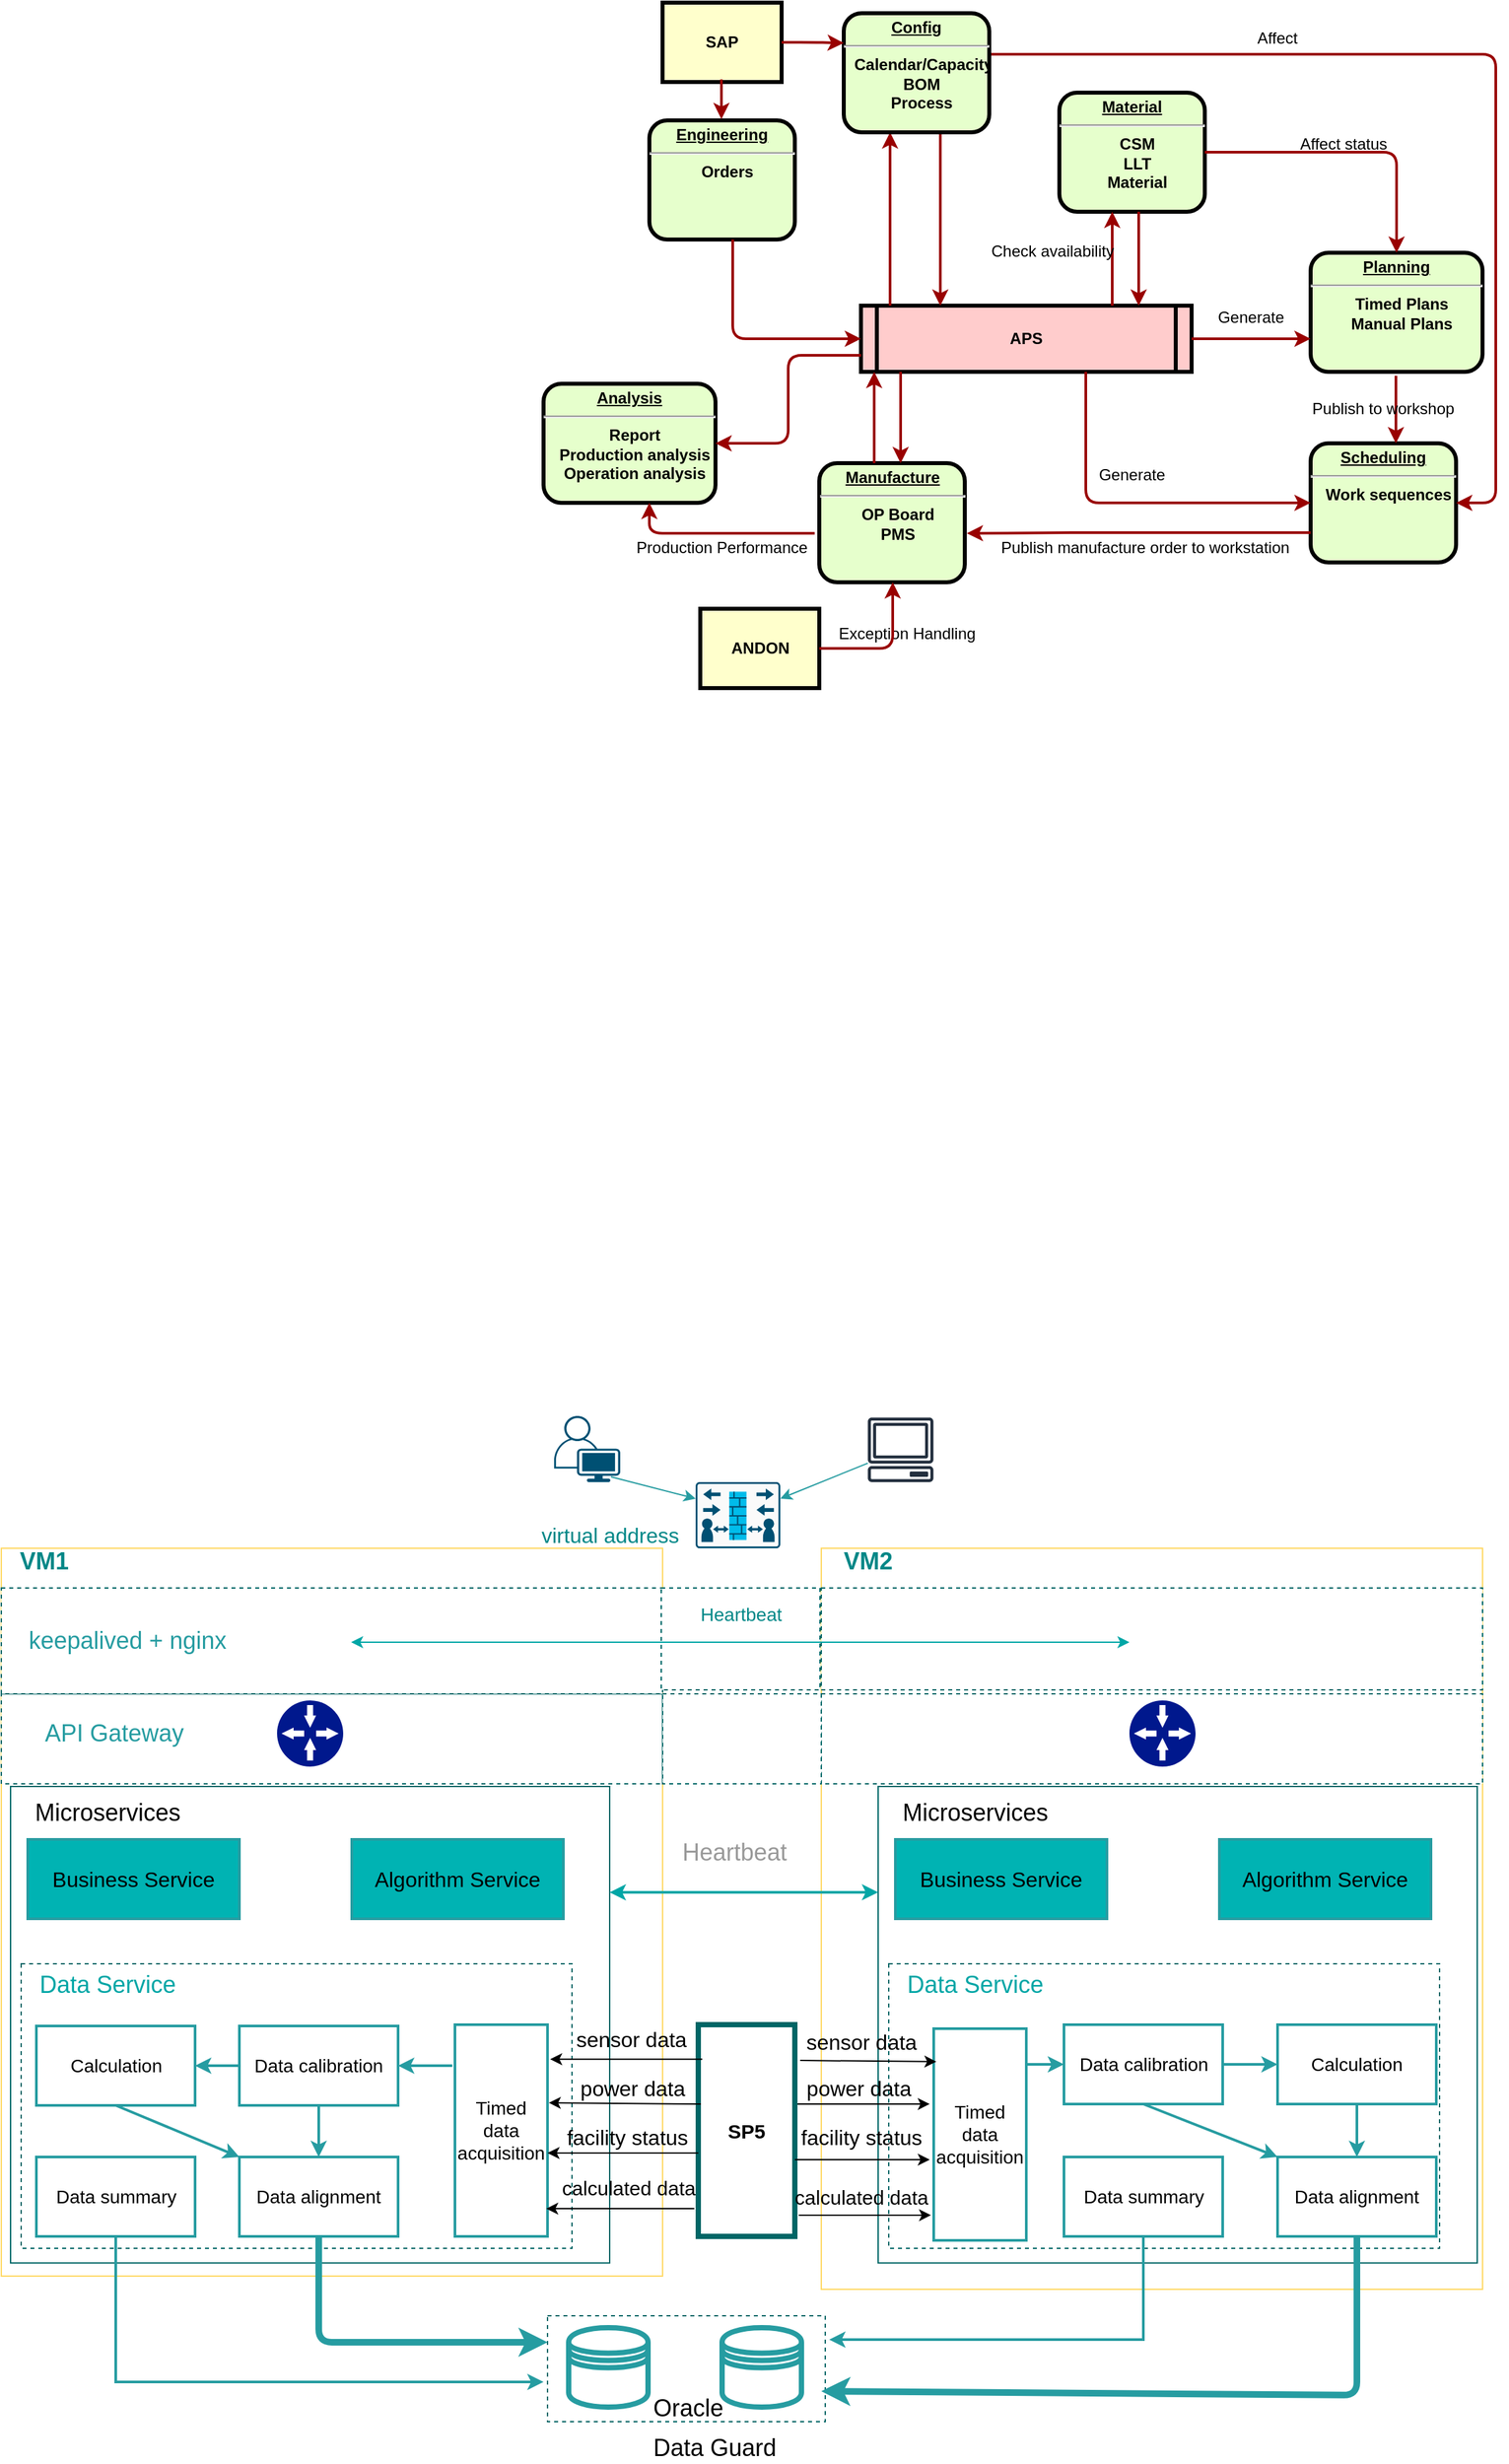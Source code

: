 <mxfile version="14.9.3" type="github">
  <diagram name="Page-1" id="c7558073-3199-34d8-9f00-42111426c3f3">
    <mxGraphModel dx="2248" dy="705" grid="1" gridSize="10" guides="1" tooltips="1" connect="1" arrows="1" fold="1" page="1" pageScale="1" pageWidth="826" pageHeight="1169" background="none" math="0" shadow="0">
      <root>
        <mxCell id="0" />
        <mxCell id="1" parent="0" />
        <mxCell id="5" value="APS" style="shape=process;whiteSpace=wrap;align=center;verticalAlign=middle;size=0.048;fontStyle=1;strokeWidth=3;fillColor=#FFCCCC" parent="1" vertex="1">
          <mxGeometry x="220" y="391" width="250" height="50" as="geometry" />
        </mxCell>
        <mxCell id="6" value="&lt;p style=&quot;margin: 0px ; margin-top: 4px ; text-align: center ; text-decoration: underline&quot;&gt;&lt;strong&gt;Engineering&lt;br&gt;&lt;/strong&gt;&lt;/p&gt;&lt;hr&gt;&lt;p style=&quot;margin: 0px ; margin-left: 8px&quot;&gt;Orders&lt;br&gt;&lt;/p&gt;" style="verticalAlign=middle;align=center;overflow=fill;fontSize=12;fontFamily=Helvetica;html=1;rounded=1;fontStyle=1;strokeWidth=3;fillColor=#E6FFCC" parent="1" vertex="1">
          <mxGeometry x="60" y="251" width="110" height="90" as="geometry" />
        </mxCell>
        <mxCell id="7" value="&lt;p style=&quot;margin: 0px ; margin-top: 4px ; text-align: center ; text-decoration: underline&quot;&gt;&lt;strong&gt;&lt;strong&gt;Planning&lt;/strong&gt;&lt;br&gt;&lt;/strong&gt;&lt;/p&gt;&lt;hr&gt;&lt;p style=&quot;margin: 0px ; margin-left: 8px&quot;&gt;Timed Plans&lt;br&gt;&lt;/p&gt;&lt;p style=&quot;margin: 0px ; margin-left: 8px&quot;&gt;Manual Plans&lt;br&gt;&lt;/p&gt;" style="verticalAlign=middle;align=center;overflow=fill;fontSize=12;fontFamily=Helvetica;html=1;rounded=1;fontStyle=1;strokeWidth=3;fillColor=#E6FFCC" parent="1" vertex="1">
          <mxGeometry x="560" y="351" width="130" height="90" as="geometry" />
        </mxCell>
        <mxCell id="8" value="&lt;p style=&quot;margin: 0px ; margin-top: 4px ; text-align: center ; text-decoration: underline&quot;&gt;&lt;strong&gt;Material&lt;br&gt;&lt;/strong&gt;&lt;/p&gt;&lt;hr&gt;&lt;p style=&quot;margin: 0px ; margin-left: 8px&quot;&gt;CSM&lt;/p&gt;&lt;p style=&quot;margin: 0px ; margin-left: 8px&quot;&gt;LLT&lt;/p&gt;&lt;p style=&quot;margin: 0px ; margin-left: 8px&quot;&gt;Material&lt;br&gt;&lt;/p&gt;" style="verticalAlign=middle;align=center;overflow=fill;fontSize=12;fontFamily=Helvetica;html=1;rounded=1;fontStyle=1;strokeWidth=3;fillColor=#E6FFCC" parent="1" vertex="1">
          <mxGeometry x="370" y="230" width="110" height="90" as="geometry" />
        </mxCell>
        <mxCell id="10" value="&lt;p style=&quot;margin: 0px ; margin-top: 4px ; text-align: center ; text-decoration: underline&quot;&gt;&lt;strong&gt;&lt;strong&gt;&lt;strong&gt;&lt;strong&gt;Manufacture&lt;/strong&gt;&lt;/strong&gt;&lt;/strong&gt;&lt;br&gt;&lt;/strong&gt;&lt;/p&gt;&lt;hr&gt;&lt;p style=&quot;margin: 0px ; margin-left: 8px&quot;&gt;OP Board&lt;br&gt;&lt;/p&gt;&lt;p style=&quot;margin: 0px ; margin-left: 8px&quot;&gt;PMS&lt;/p&gt;" style="verticalAlign=middle;align=center;overflow=fill;fontSize=12;fontFamily=Helvetica;html=1;rounded=1;fontStyle=1;strokeWidth=3;fillColor=#E6FFCC" parent="1" vertex="1">
          <mxGeometry x="188.5" y="510" width="110" height="90" as="geometry" />
        </mxCell>
        <mxCell id="13" value="ANDON" style="whiteSpace=wrap;align=center;verticalAlign=middle;fontStyle=1;strokeWidth=3;fillColor=#FFFFCC" parent="1" vertex="1">
          <mxGeometry x="98.5" y="620" width="90" height="60" as="geometry" />
        </mxCell>
        <mxCell id="11" value="&lt;p style=&quot;margin: 0px ; margin-top: 4px ; text-align: center ; text-decoration: underline&quot;&gt;&lt;strong&gt;Scheduling&lt;br&gt;&lt;/strong&gt;&lt;/p&gt;&lt;hr&gt;&lt;p style=&quot;margin: 0px ; margin-left: 8px&quot;&gt;Work sequences&lt;br&gt;&lt;/p&gt;&lt;p style=&quot;margin: 0px ; margin-left: 8px&quot;&gt;&lt;br&gt;&lt;/p&gt;" style="verticalAlign=middle;align=center;overflow=fill;fontSize=12;fontFamily=Helvetica;html=1;rounded=1;fontStyle=1;strokeWidth=3;fillColor=#E6FFCC" parent="1" vertex="1">
          <mxGeometry x="560" y="495" width="110" height="90" as="geometry" />
        </mxCell>
        <mxCell id="55" value="" style="edgeStyle=elbowEdgeStyle;elbow=horizontal;strokeColor=#990000;strokeWidth=2" parent="1" edge="1">
          <mxGeometry width="100" height="100" relative="1" as="geometry">
            <mxPoint x="242" y="391" as="sourcePoint" />
            <mxPoint x="242" y="260" as="targetPoint" />
            <Array as="points">
              <mxPoint x="242" y="370" />
            </Array>
          </mxGeometry>
        </mxCell>
        <mxCell id="56" value="" style="edgeStyle=elbowEdgeStyle;elbow=horizontal;strokeColor=#990000;strokeWidth=2" parent="1" source="2" target="5" edge="1">
          <mxGeometry width="100" height="100" relative="1" as="geometry">
            <mxPoint x="50" y="500" as="sourcePoint" />
            <mxPoint x="150" y="400" as="targetPoint" />
            <Array as="points">
              <mxPoint x="280" y="360" />
            </Array>
          </mxGeometry>
        </mxCell>
        <mxCell id="58" value="" style="edgeStyle=elbowEdgeStyle;elbow=horizontal;strokeColor=#990000;strokeWidth=2;entryX=0;entryY=0.5;entryDx=0;entryDy=0;exitX=0.573;exitY=1;exitDx=0;exitDy=0;exitPerimeter=0;" parent="1" source="6" target="5" edge="1">
          <mxGeometry width="100" height="100" relative="1" as="geometry">
            <mxPoint x="90" y="390" as="sourcePoint" />
            <mxPoint x="115" y="340" as="targetPoint" />
            <Array as="points">
              <mxPoint x="123" y="400" />
              <mxPoint x="115" y="390" />
            </Array>
          </mxGeometry>
        </mxCell>
        <mxCell id="72" value="" style="edgeStyle=elbowEdgeStyle;elbow=vertical;strokeColor=#990000;strokeWidth=2" parent="1" source="5" target="7" edge="1">
          <mxGeometry width="100" height="100" relative="1" as="geometry">
            <mxPoint x="500" y="500" as="sourcePoint" />
            <mxPoint x="600" y="400" as="targetPoint" />
            <Array as="points">
              <mxPoint x="650" y="410" />
            </Array>
          </mxGeometry>
        </mxCell>
        <mxCell id="74" value="Affect" style="text;spacingTop=-5;align=center" parent="1" vertex="1">
          <mxGeometry x="520" y="180.0" width="30" height="20" as="geometry" />
        </mxCell>
        <mxCell id="84" value="Exception Handling" style="text;spacingTop=-5;align=center" parent="1" vertex="1">
          <mxGeometry x="240.0" y="630.0" width="30" height="20" as="geometry" />
        </mxCell>
        <mxCell id="85" value="" style="edgeStyle=elbowEdgeStyle;elbow=horizontal;strokeColor=#990000;strokeWidth=2;entryX=0.5;entryY=1;entryDx=0;entryDy=0;exitX=1;exitY=0.5;exitDx=0;exitDy=0;" parent="1" source="13" target="10" edge="1">
          <mxGeometry width="100" height="100" relative="1" as="geometry">
            <mxPoint x="380" y="670" as="sourcePoint" />
            <mxPoint x="244" y="610" as="targetPoint" />
            <Array as="points">
              <mxPoint x="244" y="630" />
            </Array>
          </mxGeometry>
        </mxCell>
        <mxCell id="88" value="" style="edgeStyle=elbowEdgeStyle;elbow=horizontal;strokeColor=#990000;strokeWidth=2" parent="1" source="5" target="11" edge="1">
          <mxGeometry width="100" height="100" relative="1" as="geometry">
            <mxPoint x="50" y="500" as="sourcePoint" />
            <mxPoint x="380" y="570" as="targetPoint" />
            <Array as="points">
              <mxPoint x="390" y="470" />
            </Array>
          </mxGeometry>
        </mxCell>
        <mxCell id="89" value="" style="edgeStyle=elbowEdgeStyle;elbow=horizontal;strokeColor=#990000;strokeWidth=2;entryX=1;entryY=0.5;entryDx=0;entryDy=0;startArrow=none;exitX=0.991;exitY=0.344;exitDx=0;exitDy=0;exitPerimeter=0;" parent="1" source="2" target="11" edge="1">
          <mxGeometry width="100" height="100" relative="1" as="geometry">
            <mxPoint x="430" y="200" as="sourcePoint" />
            <mxPoint x="280" y="190" as="targetPoint" />
            <Array as="points">
              <mxPoint x="700" y="380" />
              <mxPoint x="410" y="200" />
              <mxPoint x="720" y="520" />
              <mxPoint x="590" y="220" />
              <mxPoint x="740" y="360" />
              <mxPoint x="450" y="210" />
              <mxPoint x="410" y="470" />
            </Array>
          </mxGeometry>
        </mxCell>
        <mxCell id="92" value="" style="edgeStyle=elbowEdgeStyle;elbow=horizontal;strokeColor=#990000;strokeWidth=2" parent="1" source="5" target="10" edge="1">
          <mxGeometry width="100" height="100" relative="1" as="geometry">
            <mxPoint x="30.0" y="500" as="sourcePoint" />
            <mxPoint x="130.0" y="400" as="targetPoint" />
            <Array as="points">
              <mxPoint x="250" y="470" />
            </Array>
          </mxGeometry>
        </mxCell>
        <mxCell id="93" value="" style="edgeStyle=elbowEdgeStyle;elbow=horizontal;strokeColor=#990000;strokeWidth=2" parent="1" source="10" target="5" edge="1">
          <mxGeometry width="100" height="100" relative="1" as="geometry">
            <mxPoint x="40" y="510" as="sourcePoint" />
            <mxPoint x="140" y="410" as="targetPoint" />
            <Array as="points">
              <mxPoint x="230" y="470" />
            </Array>
          </mxGeometry>
        </mxCell>
        <mxCell id="UGUOo5JPgVysu9CYfJco-96" value="" style="edgeStyle=elbowEdgeStyle;elbow=horizontal;strokeColor=#990000;strokeWidth=2" parent="1" edge="1">
          <mxGeometry width="100" height="100" relative="1" as="geometry">
            <mxPoint x="410" y="391" as="sourcePoint" />
            <mxPoint x="410" y="320" as="targetPoint" />
            <Array as="points">
              <mxPoint x="410" y="370" />
            </Array>
          </mxGeometry>
        </mxCell>
        <mxCell id="UGUOo5JPgVysu9CYfJco-97" value="" style="edgeStyle=elbowEdgeStyle;elbow=horizontal;strokeColor=#990000;strokeWidth=2" parent="1" edge="1">
          <mxGeometry width="100" height="100" relative="1" as="geometry">
            <mxPoint x="430" y="320" as="sourcePoint" />
            <mxPoint x="430" y="391" as="targetPoint" />
            <Array as="points">
              <mxPoint x="430" y="360" />
            </Array>
          </mxGeometry>
        </mxCell>
        <mxCell id="2" value="&lt;p style=&quot;margin: 0px ; margin-top: 4px ; text-align: center ; text-decoration: underline&quot;&gt;&lt;strong&gt;Config&lt;br&gt;&lt;/strong&gt;&lt;/p&gt;&lt;hr&gt;&lt;p style=&quot;margin: 0px ; margin-left: 8px&quot;&gt;Calendar/Capacity&lt;/p&gt;&lt;p style=&quot;margin: 0px ; margin-left: 8px&quot;&gt;BOM&lt;/p&gt;&lt;p style=&quot;margin: 0px ; margin-left: 8px&quot;&gt;Process&lt;br&gt;&lt;/p&gt;" style="verticalAlign=middle;align=center;overflow=fill;fontSize=12;fontFamily=Helvetica;html=1;rounded=1;fontStyle=1;strokeWidth=3;fillColor=#E6FFCC" parent="1" vertex="1">
          <mxGeometry x="207" y="170" width="110" height="90" as="geometry" />
        </mxCell>
        <mxCell id="UGUOo5JPgVysu9CYfJco-103" value="" style="edgeStyle=elbowEdgeStyle;elbow=horizontal;strokeColor=#990000;strokeWidth=2;exitX=0;exitY=0.75;exitDx=0;exitDy=0;" parent="1" source="11" edge="1">
          <mxGeometry width="100" height="100" relative="1" as="geometry">
            <mxPoint x="290" y="270" as="sourcePoint" />
            <mxPoint x="300" y="563" as="targetPoint" />
            <Array as="points">
              <mxPoint x="390" y="580" />
            </Array>
          </mxGeometry>
        </mxCell>
        <mxCell id="UGUOo5JPgVysu9CYfJco-104" value="&lt;p style=&quot;margin: 0px ; margin-top: 4px ; text-align: center ; text-decoration: underline&quot;&gt;&lt;strong&gt;&lt;strong&gt;&lt;strong&gt;&lt;strong&gt;Analysis&lt;/strong&gt;&lt;/strong&gt;&lt;/strong&gt;&lt;br&gt;&lt;/strong&gt;&lt;/p&gt;&lt;hr&gt;&lt;p style=&quot;margin: 0px ; margin-left: 8px&quot;&gt;Report&lt;br&gt;&lt;/p&gt;&lt;p style=&quot;margin: 0px ; margin-left: 8px&quot;&gt;Production analysis&lt;br&gt;&lt;/p&gt;&lt;p style=&quot;margin: 0px ; margin-left: 8px&quot;&gt;Operation analysis&lt;br&gt;&lt;/p&gt;" style="verticalAlign=middle;align=center;overflow=fill;fontSize=12;fontFamily=Helvetica;html=1;rounded=1;fontStyle=1;strokeWidth=3;fillColor=#E6FFCC" parent="1" vertex="1">
          <mxGeometry x="-20" y="450" width="130" height="90" as="geometry" />
        </mxCell>
        <mxCell id="UGUOo5JPgVysu9CYfJco-105" value="" style="edgeStyle=elbowEdgeStyle;elbow=horizontal;strokeColor=#990000;strokeWidth=2;exitX=0;exitY=0.75;exitDx=0;exitDy=0;entryX=1;entryY=0.5;entryDx=0;entryDy=0;" parent="1" source="5" target="UGUOo5JPgVysu9CYfJco-104" edge="1">
          <mxGeometry width="100" height="100" relative="1" as="geometry">
            <mxPoint x="230" y="430" as="sourcePoint" />
            <mxPoint x="125" y="350" as="targetPoint" />
            <Array as="points" />
          </mxGeometry>
        </mxCell>
        <mxCell id="UGUOo5JPgVysu9CYfJco-106" value="" style="edgeStyle=elbowEdgeStyle;elbow=horizontal;strokeColor=#990000;strokeWidth=2;exitX=-0.032;exitY=0.589;exitDx=0;exitDy=0;exitPerimeter=0;" parent="1" source="10" edge="1">
          <mxGeometry width="100" height="100" relative="1" as="geometry">
            <mxPoint x="230" y="438.5" as="sourcePoint" />
            <mxPoint x="60" y="540" as="targetPoint" />
            <Array as="points">
              <mxPoint x="60" y="580" />
            </Array>
          </mxGeometry>
        </mxCell>
        <mxCell id="UGUOo5JPgVysu9CYfJco-107" value="Production Performance" style="text;spacingTop=-5;align=center" parent="1" vertex="1">
          <mxGeometry x="100.0" y="565.0" width="30" height="20" as="geometry" />
        </mxCell>
        <mxCell id="UGUOo5JPgVysu9CYfJco-108" value="SAP" style="whiteSpace=wrap;align=center;verticalAlign=middle;fontStyle=1;strokeWidth=3;fillColor=#FFFFCC" parent="1" vertex="1">
          <mxGeometry x="70.0" y="162" width="90" height="60" as="geometry" />
        </mxCell>
        <mxCell id="UGUOo5JPgVysu9CYfJco-109" value="" style="edgeStyle=elbowEdgeStyle;elbow=horizontal;strokeColor=#990000;strokeWidth=2" parent="1" edge="1">
          <mxGeometry width="100" height="100" relative="1" as="geometry">
            <mxPoint x="114.5" y="220" as="sourcePoint" />
            <mxPoint x="115" y="250" as="targetPoint" />
            <Array as="points">
              <mxPoint x="114.5" y="320" />
            </Array>
          </mxGeometry>
        </mxCell>
        <mxCell id="UGUOo5JPgVysu9CYfJco-110" value="" style="edgeStyle=elbowEdgeStyle;elbow=horizontal;strokeColor=#990000;strokeWidth=2;exitX=1;exitY=0.5;exitDx=0;exitDy=0;entryX=0;entryY=0.25;entryDx=0;entryDy=0;" parent="1" source="UGUOo5JPgVysu9CYfJco-108" target="2" edge="1">
          <mxGeometry width="100" height="100" relative="1" as="geometry">
            <mxPoint x="420" y="401" as="sourcePoint" />
            <mxPoint x="420" y="330" as="targetPoint" />
            <Array as="points" />
          </mxGeometry>
        </mxCell>
        <mxCell id="UGUOo5JPgVysu9CYfJco-112" value="" style="edgeStyle=elbowEdgeStyle;elbow=horizontal;strokeColor=#990000;strokeWidth=2;" parent="1" edge="1">
          <mxGeometry width="100" height="100" relative="1" as="geometry">
            <mxPoint x="624.5" y="444" as="sourcePoint" />
            <mxPoint x="624.5" y="495" as="targetPoint" />
            <Array as="points">
              <mxPoint x="624.5" y="485" />
            </Array>
          </mxGeometry>
        </mxCell>
        <mxCell id="UGUOo5JPgVysu9CYfJco-114" value="" style="edgeStyle=elbowEdgeStyle;elbow=horizontal;strokeColor=#990000;strokeWidth=2;exitX=1;exitY=0.5;exitDx=0;exitDy=0;entryX=0.5;entryY=0;entryDx=0;entryDy=0;" parent="1" source="8" target="7" edge="1">
          <mxGeometry width="100" height="100" relative="1" as="geometry">
            <mxPoint x="570" y="270" as="sourcePoint" />
            <mxPoint x="570" y="341" as="targetPoint" />
            <Array as="points">
              <mxPoint x="625" y="310" />
            </Array>
          </mxGeometry>
        </mxCell>
        <mxCell id="UGUOo5JPgVysu9CYfJco-115" value="Affect status" style="text;spacingTop=-5;align=center" parent="1" vertex="1">
          <mxGeometry x="550" y="260" width="70" height="20" as="geometry" />
        </mxCell>
        <mxCell id="UGUOo5JPgVysu9CYfJco-117" value="Publish manufacture order to workstation" style="text;spacingTop=-5;align=center" parent="1" vertex="1">
          <mxGeometry x="400" y="565" width="70" height="20" as="geometry" />
        </mxCell>
        <mxCell id="UGUOo5JPgVysu9CYfJco-118" value="Generate" style="text;spacingTop=-5;align=center" parent="1" vertex="1">
          <mxGeometry x="480" y="391" width="70" height="20" as="geometry" />
        </mxCell>
        <mxCell id="UGUOo5JPgVysu9CYfJco-119" value="Generate" style="text;spacingTop=-5;align=center" parent="1" vertex="1">
          <mxGeometry x="390" y="510" width="70" height="20" as="geometry" />
        </mxCell>
        <mxCell id="UGUOo5JPgVysu9CYfJco-120" value="Publish to workshop" style="text;spacingTop=-5;align=center" parent="1" vertex="1">
          <mxGeometry x="580" y="460" width="70" height="20" as="geometry" />
        </mxCell>
        <mxCell id="UGUOo5JPgVysu9CYfJco-121" value="Check availability" style="text;spacingTop=-5;align=center" parent="1" vertex="1">
          <mxGeometry x="330" y="341" width="70" height="20" as="geometry" />
        </mxCell>
        <mxCell id="vb8WMJxoZB8xm9Eq9Js3-287" value="" style="rounded=0;whiteSpace=wrap;html=1;strokeWidth=1;strokeColor=#FFD966;" vertex="1" parent="1">
          <mxGeometry x="190" y="1330" width="500" height="560" as="geometry" />
        </mxCell>
        <mxCell id="vb8WMJxoZB8xm9Eq9Js3-288" value="" style="rounded=0;whiteSpace=wrap;html=1;strokeWidth=1;strokeColor=#FFD966;" vertex="1" parent="1">
          <mxGeometry x="-430" y="1330" width="500" height="550" as="geometry" />
        </mxCell>
        <mxCell id="vb8WMJxoZB8xm9Eq9Js3-289" value="" style="rounded=0;whiteSpace=wrap;html=1;strokeWidth=1;strokeColor=#006666;" vertex="1" parent="1">
          <mxGeometry x="-423" y="1510" width="453" height="360.1" as="geometry" />
        </mxCell>
        <mxCell id="vb8WMJxoZB8xm9Eq9Js3-290" value="" style="rounded=0;whiteSpace=wrap;html=1;strokeWidth=1;strokeColor=#006666;dashed=1;" vertex="1" parent="1">
          <mxGeometry x="-415" y="1644" width="416.5" height="215" as="geometry" />
        </mxCell>
        <mxCell id="vb8WMJxoZB8xm9Eq9Js3-291" value="" style="rounded=0;whiteSpace=wrap;html=1;strokeWidth=1;strokeColor=#006666;dashed=1;" vertex="1" parent="1">
          <mxGeometry x="-17" y="1910" width="210" height="80" as="geometry" />
        </mxCell>
        <mxCell id="vb8WMJxoZB8xm9Eq9Js3-292" value="" style="outlineConnect=0;fontColor=#232F3E;gradientColor=none;fillColor=#232F3E;strokeColor=none;dashed=0;verticalLabelPosition=bottom;verticalAlign=top;align=center;html=1;fontSize=12;fontStyle=0;aspect=fixed;pointerEvents=1;shape=mxgraph.aws4.client;" vertex="1" parent="1">
          <mxGeometry x="225" y="1231.28" width="50" height="48.72" as="geometry" />
        </mxCell>
        <mxCell id="vb8WMJxoZB8xm9Eq9Js3-293" value="" style="points=[[0.35,0,0],[0.98,0.51,0],[1,0.71,0],[0.67,1,0],[0,0.795,0],[0,0.65,0]];verticalLabelPosition=bottom;html=1;verticalAlign=top;aspect=fixed;align=center;pointerEvents=1;shape=mxgraph.cisco19.user;fillColor=#005073;strokeColor=none;" vertex="1" parent="1">
          <mxGeometry x="-12" y="1230" width="50" height="50" as="geometry" />
        </mxCell>
        <mxCell id="vb8WMJxoZB8xm9Eq9Js3-294" value="" style="endArrow=classic;html=1;strokeColor=#269CA1;exitX=0.86;exitY=0.92;exitDx=0;exitDy=0;exitPerimeter=0;entryX=0;entryY=0.25;entryDx=0;entryDy=0;entryPerimeter=0;" edge="1" parent="1" source="vb8WMJxoZB8xm9Eq9Js3-293" target="vb8WMJxoZB8xm9Eq9Js3-366">
          <mxGeometry width="50" height="50" relative="1" as="geometry">
            <mxPoint x="93" y="1031.28" as="sourcePoint" />
            <mxPoint x="100" y="1301.28" as="targetPoint" />
          </mxGeometry>
        </mxCell>
        <mxCell id="vb8WMJxoZB8xm9Eq9Js3-295" value="" style="endArrow=classic;html=1;entryX=1;entryY=0.25;entryDx=0;entryDy=0;entryPerimeter=0;strokeColor=#269CA1;" edge="1" parent="1" source="vb8WMJxoZB8xm9Eq9Js3-292" target="vb8WMJxoZB8xm9Eq9Js3-366">
          <mxGeometry width="50" height="50" relative="1" as="geometry">
            <mxPoint x="103" y="1047.5" as="sourcePoint" />
            <mxPoint x="149" y="1304.262" as="targetPoint" />
          </mxGeometry>
        </mxCell>
        <mxCell id="vb8WMJxoZB8xm9Eq9Js3-296" value="" style="endArrow=classic;html=1;entryX=1;entryY=0.5;entryDx=0;entryDy=0;strokeColor=#269CA1;strokeWidth=2;exitX=-0.029;exitY=0.194;exitDx=0;exitDy=0;exitPerimeter=0;" edge="1" parent="1" source="vb8WMJxoZB8xm9Eq9Js3-300" target="vb8WMJxoZB8xm9Eq9Js3-304">
          <mxGeometry width="50" height="50" relative="1" as="geometry">
            <mxPoint x="243.814" y="1724.72" as="sourcePoint" />
            <mxPoint x="243.25" y="1633.72" as="targetPoint" />
          </mxGeometry>
        </mxCell>
        <mxCell id="vb8WMJxoZB8xm9Eq9Js3-297" value="&lt;font style=&quot;font-size: 18px&quot;&gt;Microservices&lt;/font&gt;" style="text;html=1;resizable=0;autosize=1;align=center;verticalAlign=middle;points=[];fillColor=none;strokeColor=none;rounded=0;strokeWidth=4;" vertex="1" parent="1">
          <mxGeometry x="-415" y="1520" width="130" height="20" as="geometry" />
        </mxCell>
        <mxCell id="vb8WMJxoZB8xm9Eq9Js3-298" value="&lt;font style=&quot;font-size: 18px&quot;&gt;Oracle&lt;/font&gt;" style="text;html=1;resizable=0;autosize=1;align=center;verticalAlign=middle;points=[];fillColor=none;strokeColor=none;rounded=0;strokeWidth=4;" vertex="1" parent="1">
          <mxGeometry x="54" y="1970" width="70" height="20" as="geometry" />
        </mxCell>
        <mxCell id="vb8WMJxoZB8xm9Eq9Js3-299" value="&lt;font style=&quot;font-size: 15px&quot;&gt;&lt;b&gt;SP5&lt;/b&gt;&lt;/font&gt;" style="rounded=0;whiteSpace=wrap;html=1;strokeWidth=4;strokeColor=#006666;" vertex="1" parent="1">
          <mxGeometry x="97" y="1690" width="73" height="160" as="geometry" />
        </mxCell>
        <mxCell id="vb8WMJxoZB8xm9Eq9Js3-300" value="&lt;font style=&quot;font-size: 14px&quot;&gt;Timed data acquisition&lt;/font&gt;" style="rounded=0;whiteSpace=wrap;html=1;strokeWidth=2;strokeColor=#269CA1;" vertex="1" parent="1">
          <mxGeometry x="-87" y="1690" width="70" height="160" as="geometry" />
        </mxCell>
        <mxCell id="vb8WMJxoZB8xm9Eq9Js3-301" value="&lt;font style=&quot;font-size: 16px&quot;&gt;sensor data&lt;/font&gt;" style="text;html=1;resizable=0;autosize=1;align=center;verticalAlign=middle;points=[];fillColor=none;strokeColor=none;rounded=0;strokeWidth=4;" vertex="1" parent="1">
          <mxGeometry x="-4" y="1691" width="100" height="20" as="geometry" />
        </mxCell>
        <mxCell id="vb8WMJxoZB8xm9Eq9Js3-302" value="&lt;font style=&quot;font-size: 16px&quot;&gt;facility status&lt;/font&gt;" style="text;html=1;resizable=0;autosize=1;align=center;verticalAlign=middle;points=[];fillColor=none;strokeColor=none;rounded=0;strokeWidth=4;" vertex="1" parent="1">
          <mxGeometry x="-12" y="1765" width="110" height="20" as="geometry" />
        </mxCell>
        <mxCell id="vb8WMJxoZB8xm9Eq9Js3-303" value="&lt;font style=&quot;font-size: 16px&quot;&gt;power data&lt;/font&gt;" style="text;html=1;resizable=0;autosize=1;align=center;verticalAlign=middle;points=[];fillColor=none;strokeColor=none;rounded=0;strokeWidth=4;" vertex="1" parent="1">
          <mxGeometry x="2" y="1728" width="90" height="20" as="geometry" />
        </mxCell>
        <mxCell id="vb8WMJxoZB8xm9Eq9Js3-304" value="&lt;font style=&quot;font-size: 14px&quot;&gt;Data calibration&lt;/font&gt;" style="rounded=0;whiteSpace=wrap;html=1;strokeWidth=2;strokeColor=#269CA1;" vertex="1" parent="1">
          <mxGeometry x="-250" y="1691" width="120" height="60" as="geometry" />
        </mxCell>
        <mxCell id="vb8WMJxoZB8xm9Eq9Js3-305" value="&lt;font style=&quot;font-size: 14px&quot;&gt;Calculation&lt;/font&gt;" style="rounded=0;whiteSpace=wrap;html=1;strokeWidth=2;strokeColor=#269CA1;" vertex="1" parent="1">
          <mxGeometry x="-403.5" y="1691" width="120" height="60" as="geometry" />
        </mxCell>
        <mxCell id="vb8WMJxoZB8xm9Eq9Js3-306" value="&lt;font style=&quot;font-size: 14px&quot;&gt;Data summary&lt;/font&gt;" style="rounded=0;whiteSpace=wrap;html=1;strokeWidth=2;strokeColor=#269CA1;" vertex="1" parent="1">
          <mxGeometry x="-403.5" y="1790" width="120" height="60" as="geometry" />
        </mxCell>
        <mxCell id="vb8WMJxoZB8xm9Eq9Js3-307" value="&lt;font style=&quot;font-size: 16px&quot;&gt;Algorithm Service&lt;/font&gt;" style="rounded=0;whiteSpace=wrap;html=1;strokeWidth=2;strokeColor=#269CA1;fillColor=#00B3B3;" vertex="1" parent="1">
          <mxGeometry x="-165" y="1550" width="160" height="60" as="geometry" />
        </mxCell>
        <mxCell id="vb8WMJxoZB8xm9Eq9Js3-308" value="&lt;span class=&quot;VIiyi&quot; lang=&quot;en&quot;&gt;&lt;font style=&quot;font-size: 14px&quot;&gt;Data alignment&lt;/font&gt;&lt;/span&gt;" style="rounded=0;whiteSpace=wrap;html=1;strokeWidth=2;strokeColor=#269CA1;" vertex="1" parent="1">
          <mxGeometry x="-250" y="1790" width="120" height="60" as="geometry" />
        </mxCell>
        <mxCell id="vb8WMJxoZB8xm9Eq9Js3-309" value="&lt;span style=&quot;font-size: 18px&quot;&gt;&lt;font color=&quot;#00a6a6&quot;&gt;Data Service&lt;/font&gt;&lt;/span&gt;" style="text;html=1;resizable=0;autosize=1;align=center;verticalAlign=middle;points=[];fillColor=none;strokeColor=none;rounded=0;strokeWidth=4;" vertex="1" parent="1">
          <mxGeometry x="-410" y="1650" width="120" height="20" as="geometry" />
        </mxCell>
        <mxCell id="vb8WMJxoZB8xm9Eq9Js3-310" value="" style="endArrow=classic;html=1;entryX=1.014;entryY=0.369;entryDx=0;entryDy=0;entryPerimeter=0;" edge="1" parent="1" target="vb8WMJxoZB8xm9Eq9Js3-300">
          <mxGeometry width="50" height="50" relative="1" as="geometry">
            <mxPoint x="99" y="1750" as="sourcePoint" />
            <mxPoint x="-9" y="1750" as="targetPoint" />
          </mxGeometry>
        </mxCell>
        <mxCell id="vb8WMJxoZB8xm9Eq9Js3-311" value="" style="endArrow=classic;html=1;entryX=1.029;entryY=0.163;entryDx=0;entryDy=0;entryPerimeter=0;exitX=0.041;exitY=0.163;exitDx=0;exitDy=0;exitPerimeter=0;" edge="1" parent="1" source="vb8WMJxoZB8xm9Eq9Js3-299" target="vb8WMJxoZB8xm9Eq9Js3-300">
          <mxGeometry width="50" height="50" relative="1" as="geometry">
            <mxPoint x="91" y="1715" as="sourcePoint" />
            <mxPoint x="-9" y="1715" as="targetPoint" />
          </mxGeometry>
        </mxCell>
        <mxCell id="vb8WMJxoZB8xm9Eq9Js3-312" value="" style="endArrow=classic;html=1;exitX=0;exitY=0.606;exitDx=0;exitDy=0;exitPerimeter=0;entryX=1;entryY=0.606;entryDx=0;entryDy=0;entryPerimeter=0;" edge="1" parent="1" source="vb8WMJxoZB8xm9Eq9Js3-299" target="vb8WMJxoZB8xm9Eq9Js3-300">
          <mxGeometry width="50" height="50" relative="1" as="geometry">
            <mxPoint x="91" y="1787" as="sourcePoint" />
            <mxPoint x="-9" y="1787" as="targetPoint" />
          </mxGeometry>
        </mxCell>
        <mxCell id="vb8WMJxoZB8xm9Eq9Js3-313" value="" style="endArrow=classic;html=1;entryX=0.986;entryY=0.869;entryDx=0;entryDy=0;entryPerimeter=0;" edge="1" parent="1" target="vb8WMJxoZB8xm9Eq9Js3-300">
          <mxGeometry width="50" height="50" relative="1" as="geometry">
            <mxPoint x="94" y="1829" as="sourcePoint" />
            <mxPoint x="-6" y="1826" as="targetPoint" />
          </mxGeometry>
        </mxCell>
        <mxCell id="vb8WMJxoZB8xm9Eq9Js3-314" value="&lt;font style=&quot;font-size: 15px&quot;&gt;calculated data&lt;/font&gt;" style="text;html=1;resizable=0;autosize=1;align=center;verticalAlign=middle;points=[];fillColor=none;strokeColor=none;rounded=0;strokeWidth=4;" vertex="1" parent="1">
          <mxGeometry x="-16" y="1803" width="120" height="20" as="geometry" />
        </mxCell>
        <mxCell id="vb8WMJxoZB8xm9Eq9Js3-315" value="" style="shape=datastore;whiteSpace=wrap;html=1;strokeWidth=4;strokeColor=#269CA1;" vertex="1" parent="1">
          <mxGeometry x="115" y="1919" width="60" height="60" as="geometry" />
        </mxCell>
        <mxCell id="vb8WMJxoZB8xm9Eq9Js3-316" value="" style="shape=datastore;whiteSpace=wrap;html=1;strokeWidth=4;strokeColor=#269CA1;" vertex="1" parent="1">
          <mxGeometry x="-1" y="1919" width="60" height="60" as="geometry" />
        </mxCell>
        <mxCell id="vb8WMJxoZB8xm9Eq9Js3-317" value="" style="endArrow=classic;html=1;strokeColor=#269CA1;strokeWidth=5;exitX=0.5;exitY=1;exitDx=0;exitDy=0;entryX=0;entryY=0.25;entryDx=0;entryDy=0;" edge="1" parent="1" source="vb8WMJxoZB8xm9Eq9Js3-308" target="vb8WMJxoZB8xm9Eq9Js3-291">
          <mxGeometry width="50" height="50" relative="1" as="geometry">
            <mxPoint x="126.69" y="1559.72" as="sourcePoint" />
            <mxPoint x="-190" y="1910" as="targetPoint" />
            <Array as="points">
              <mxPoint x="-190" y="1930" />
            </Array>
          </mxGeometry>
        </mxCell>
        <mxCell id="vb8WMJxoZB8xm9Eq9Js3-318" value="" style="endArrow=classic;html=1;entryX=0.5;entryY=0;entryDx=0;entryDy=0;strokeColor=#269CA1;strokeWidth=2;exitX=0.5;exitY=1;exitDx=0;exitDy=0;" edge="1" parent="1" source="vb8WMJxoZB8xm9Eq9Js3-304" target="vb8WMJxoZB8xm9Eq9Js3-308">
          <mxGeometry width="50" height="50" relative="1" as="geometry">
            <mxPoint x="-79.03" y="1731.04" as="sourcePoint" />
            <mxPoint x="-120" y="1731" as="targetPoint" />
          </mxGeometry>
        </mxCell>
        <mxCell id="vb8WMJxoZB8xm9Eq9Js3-319" style="edgeStyle=orthogonalEdgeStyle;rounded=0;orthogonalLoop=1;jettySize=auto;html=1;strokeWidth=2;strokeColor=#269CA1;exitX=0.5;exitY=1;exitDx=0;exitDy=0;" edge="1" parent="1" source="vb8WMJxoZB8xm9Eq9Js3-306">
          <mxGeometry relative="1" as="geometry">
            <mxPoint x="313" y="1537.72" as="sourcePoint" />
            <mxPoint x="-20" y="1960" as="targetPoint" />
            <Array as="points">
              <mxPoint x="-343" y="1960" />
            </Array>
          </mxGeometry>
        </mxCell>
        <mxCell id="vb8WMJxoZB8xm9Eq9Js3-320" value="&lt;font style=&quot;font-size: 18px&quot;&gt;Data Guard&lt;/font&gt;" style="text;html=1;resizable=0;autosize=1;align=center;verticalAlign=middle;points=[];fillColor=none;strokeColor=none;rounded=0;strokeWidth=4;" vertex="1" parent="1">
          <mxGeometry x="54" y="2000" width="110" height="20" as="geometry" />
        </mxCell>
        <mxCell id="vb8WMJxoZB8xm9Eq9Js3-321" value="" style="endArrow=classic;html=1;entryX=1;entryY=0.5;entryDx=0;entryDy=0;strokeColor=#269CA1;strokeWidth=2;exitX=0;exitY=0.5;exitDx=0;exitDy=0;" edge="1" parent="1" source="vb8WMJxoZB8xm9Eq9Js3-304" target="vb8WMJxoZB8xm9Eq9Js3-305">
          <mxGeometry width="50" height="50" relative="1" as="geometry">
            <mxPoint x="-79.03" y="1731.04" as="sourcePoint" />
            <mxPoint x="-120" y="1731" as="targetPoint" />
          </mxGeometry>
        </mxCell>
        <mxCell id="vb8WMJxoZB8xm9Eq9Js3-322" value="" style="endArrow=classic;html=1;strokeColor=#269CA1;strokeWidth=2;exitX=0.5;exitY=1;exitDx=0;exitDy=0;entryX=0;entryY=0;entryDx=0;entryDy=0;" edge="1" parent="1" source="vb8WMJxoZB8xm9Eq9Js3-305" target="vb8WMJxoZB8xm9Eq9Js3-308">
          <mxGeometry width="50" height="50" relative="1" as="geometry">
            <mxPoint x="-69.03" y="1741.04" as="sourcePoint" />
            <mxPoint x="-280" y="1820" as="targetPoint" />
          </mxGeometry>
        </mxCell>
        <mxCell id="vb8WMJxoZB8xm9Eq9Js3-323" value="&lt;font style=&quot;font-size: 16px&quot;&gt;Business Service&lt;/font&gt;" style="rounded=0;whiteSpace=wrap;html=1;strokeWidth=2;strokeColor=#269CA1;fillColor=#00B3B3;" vertex="1" parent="1">
          <mxGeometry x="-410" y="1550" width="160" height="60" as="geometry" />
        </mxCell>
        <mxCell id="vb8WMJxoZB8xm9Eq9Js3-324" value="" style="rounded=0;whiteSpace=wrap;html=1;strokeWidth=1;strokeColor=#006666;" vertex="1" parent="1">
          <mxGeometry x="233" y="1510" width="453" height="360.1" as="geometry" />
        </mxCell>
        <mxCell id="vb8WMJxoZB8xm9Eq9Js3-325" value="" style="rounded=0;whiteSpace=wrap;html=1;strokeWidth=1;strokeColor=#006666;dashed=1;" vertex="1" parent="1">
          <mxGeometry x="241" y="1644" width="416.5" height="215" as="geometry" />
        </mxCell>
        <mxCell id="vb8WMJxoZB8xm9Eq9Js3-326" value="&lt;font style=&quot;font-size: 18px&quot;&gt;Microservices&lt;/font&gt;" style="text;html=1;resizable=0;autosize=1;align=center;verticalAlign=middle;points=[];fillColor=none;strokeColor=none;rounded=0;strokeWidth=4;" vertex="1" parent="1">
          <mxGeometry x="241" y="1520" width="130" height="20" as="geometry" />
        </mxCell>
        <mxCell id="vb8WMJxoZB8xm9Eq9Js3-327" value="&lt;font style=&quot;font-size: 14px&quot;&gt;Calculation&lt;/font&gt;" style="rounded=0;whiteSpace=wrap;html=1;strokeWidth=2;strokeColor=#269CA1;" vertex="1" parent="1">
          <mxGeometry x="535" y="1690" width="120" height="60" as="geometry" />
        </mxCell>
        <mxCell id="vb8WMJxoZB8xm9Eq9Js3-328" value="&lt;font style=&quot;font-size: 14px&quot;&gt;Data calibration&lt;/font&gt;" style="rounded=0;whiteSpace=wrap;html=1;strokeWidth=2;strokeColor=#269CA1;" vertex="1" parent="1">
          <mxGeometry x="373.5" y="1690" width="120" height="60" as="geometry" />
        </mxCell>
        <mxCell id="vb8WMJxoZB8xm9Eq9Js3-329" value="&lt;font style=&quot;font-size: 14px&quot;&gt;Data summary&lt;/font&gt;" style="rounded=0;whiteSpace=wrap;html=1;strokeWidth=2;strokeColor=#269CA1;" vertex="1" parent="1">
          <mxGeometry x="373.5" y="1790" width="120" height="60" as="geometry" />
        </mxCell>
        <mxCell id="vb8WMJxoZB8xm9Eq9Js3-330" value="&lt;font style=&quot;font-size: 16px&quot;&gt;Algorithm Service&lt;/font&gt;" style="rounded=0;whiteSpace=wrap;html=1;strokeWidth=2;strokeColor=#269CA1;fillColor=#00B3B3;" vertex="1" parent="1">
          <mxGeometry x="491" y="1550" width="160" height="60" as="geometry" />
        </mxCell>
        <mxCell id="vb8WMJxoZB8xm9Eq9Js3-331" value="&lt;span class=&quot;VIiyi&quot; lang=&quot;en&quot;&gt;&lt;font style=&quot;font-size: 14px&quot;&gt;Data alignment&lt;/font&gt;&lt;/span&gt;" style="rounded=0;whiteSpace=wrap;html=1;strokeWidth=2;strokeColor=#269CA1;" vertex="1" parent="1">
          <mxGeometry x="535" y="1790" width="120" height="60" as="geometry" />
        </mxCell>
        <mxCell id="vb8WMJxoZB8xm9Eq9Js3-332" value="&lt;span style=&quot;font-size: 18px&quot;&gt;&lt;font color=&quot;#00a6a6&quot;&gt;Data Service&lt;/font&gt;&lt;/span&gt;" style="text;html=1;resizable=0;autosize=1;align=center;verticalAlign=middle;points=[];fillColor=none;strokeColor=none;rounded=0;strokeWidth=4;" vertex="1" parent="1">
          <mxGeometry x="246" y="1650" width="120" height="20" as="geometry" />
        </mxCell>
        <mxCell id="vb8WMJxoZB8xm9Eq9Js3-333" value="" style="endArrow=classic;html=1;strokeColor=#269CA1;strokeWidth=5;exitX=0.5;exitY=1;exitDx=0;exitDy=0;" edge="1" parent="1" source="vb8WMJxoZB8xm9Eq9Js3-331">
          <mxGeometry width="50" height="50" relative="1" as="geometry">
            <mxPoint x="769.69" y="1559.72" as="sourcePoint" />
            <mxPoint x="190" y="1967" as="targetPoint" />
            <Array as="points">
              <mxPoint x="595" y="1970" />
            </Array>
          </mxGeometry>
        </mxCell>
        <mxCell id="vb8WMJxoZB8xm9Eq9Js3-334" value="" style="endArrow=classic;html=1;entryX=0.5;entryY=0;entryDx=0;entryDy=0;strokeColor=#269CA1;strokeWidth=2;exitX=0.5;exitY=1;exitDx=0;exitDy=0;" edge="1" parent="1" source="vb8WMJxoZB8xm9Eq9Js3-327" target="vb8WMJxoZB8xm9Eq9Js3-331">
          <mxGeometry width="50" height="50" relative="1" as="geometry">
            <mxPoint x="697.97" y="1731.04" as="sourcePoint" />
            <mxPoint x="657" y="1731" as="targetPoint" />
          </mxGeometry>
        </mxCell>
        <mxCell id="vb8WMJxoZB8xm9Eq9Js3-335" value="" style="endArrow=classic;html=1;entryX=0;entryY=0.5;entryDx=0;entryDy=0;strokeColor=#269CA1;strokeWidth=2;exitX=1;exitY=0.5;exitDx=0;exitDy=0;" edge="1" parent="1" source="vb8WMJxoZB8xm9Eq9Js3-328" target="vb8WMJxoZB8xm9Eq9Js3-327">
          <mxGeometry width="50" height="50" relative="1" as="geometry">
            <mxPoint x="697.97" y="1731.04" as="sourcePoint" />
            <mxPoint x="657" y="1731" as="targetPoint" />
          </mxGeometry>
        </mxCell>
        <mxCell id="vb8WMJxoZB8xm9Eq9Js3-336" value="" style="endArrow=classic;html=1;strokeColor=#269CA1;strokeWidth=2;exitX=0.5;exitY=1;exitDx=0;exitDy=0;entryX=0;entryY=0;entryDx=0;entryDy=0;" edge="1" parent="1" source="vb8WMJxoZB8xm9Eq9Js3-328" target="vb8WMJxoZB8xm9Eq9Js3-331">
          <mxGeometry width="50" height="50" relative="1" as="geometry">
            <mxPoint x="707.97" y="1741.04" as="sourcePoint" />
            <mxPoint x="497" y="1820" as="targetPoint" />
          </mxGeometry>
        </mxCell>
        <mxCell id="vb8WMJxoZB8xm9Eq9Js3-337" value="&lt;font style=&quot;font-size: 16px&quot;&gt;Business Service&lt;/font&gt;" style="rounded=0;whiteSpace=wrap;html=1;strokeWidth=2;strokeColor=#269CA1;fillColor=#00B3B3;" vertex="1" parent="1">
          <mxGeometry x="246" y="1550" width="160" height="60" as="geometry" />
        </mxCell>
        <mxCell id="vb8WMJxoZB8xm9Eq9Js3-338" value="&lt;font style=&quot;font-size: 14px&quot;&gt;Timed data acquisition&lt;/font&gt;" style="rounded=0;whiteSpace=wrap;html=1;strokeWidth=2;strokeColor=#269CA1;" vertex="1" parent="1">
          <mxGeometry x="275" y="1693" width="70" height="160" as="geometry" />
        </mxCell>
        <mxCell id="vb8WMJxoZB8xm9Eq9Js3-339" value="" style="endArrow=classic;html=1;entryX=0.029;entryY=0.156;entryDx=0;entryDy=0;entryPerimeter=0;exitX=1.055;exitY=0.169;exitDx=0;exitDy=0;exitPerimeter=0;" edge="1" parent="1" source="vb8WMJxoZB8xm9Eq9Js3-299" target="vb8WMJxoZB8xm9Eq9Js3-338">
          <mxGeometry width="50" height="50" relative="1" as="geometry">
            <mxPoint x="109.993" y="1726.08" as="sourcePoint" />
            <mxPoint x="-4.97" y="1726.08" as="targetPoint" />
          </mxGeometry>
        </mxCell>
        <mxCell id="vb8WMJxoZB8xm9Eq9Js3-340" value="" style="endArrow=classic;html=1;entryX=-0.043;entryY=0.356;entryDx=0;entryDy=0;entryPerimeter=0;" edge="1" parent="1" target="vb8WMJxoZB8xm9Eq9Js3-338">
          <mxGeometry width="50" height="50" relative="1" as="geometry">
            <mxPoint x="172" y="1750" as="sourcePoint" />
            <mxPoint x="5.03" y="1736.08" as="targetPoint" />
          </mxGeometry>
        </mxCell>
        <mxCell id="vb8WMJxoZB8xm9Eq9Js3-341" value="" style="endArrow=classic;html=1;entryX=-0.043;entryY=0.619;entryDx=0;entryDy=0;entryPerimeter=0;" edge="1" parent="1" target="vb8WMJxoZB8xm9Eq9Js3-338">
          <mxGeometry width="50" height="50" relative="1" as="geometry">
            <mxPoint x="170" y="1792" as="sourcePoint" />
            <mxPoint x="15.03" y="1746.08" as="targetPoint" />
          </mxGeometry>
        </mxCell>
        <mxCell id="vb8WMJxoZB8xm9Eq9Js3-342" value="" style="endArrow=classic;html=1;entryX=-0.029;entryY=0.881;entryDx=0;entryDy=0;entryPerimeter=0;" edge="1" parent="1" target="vb8WMJxoZB8xm9Eq9Js3-338">
          <mxGeometry width="50" height="50" relative="1" as="geometry">
            <mxPoint x="173" y="1834" as="sourcePoint" />
            <mxPoint x="25.03" y="1756.08" as="targetPoint" />
          </mxGeometry>
        </mxCell>
        <mxCell id="vb8WMJxoZB8xm9Eq9Js3-343" value="&lt;font style=&quot;font-size: 16px&quot;&gt;sensor data&lt;/font&gt;" style="text;html=1;resizable=0;autosize=1;align=center;verticalAlign=middle;points=[];fillColor=none;strokeColor=none;rounded=0;strokeWidth=4;" vertex="1" parent="1">
          <mxGeometry x="170" y="1693" width="100" height="20" as="geometry" />
        </mxCell>
        <mxCell id="vb8WMJxoZB8xm9Eq9Js3-344" value="&lt;font style=&quot;font-size: 16px&quot;&gt;power data&lt;/font&gt;" style="text;html=1;resizable=0;autosize=1;align=center;verticalAlign=middle;points=[];fillColor=none;strokeColor=none;rounded=0;strokeWidth=4;" vertex="1" parent="1">
          <mxGeometry x="173" y="1728" width="90" height="20" as="geometry" />
        </mxCell>
        <mxCell id="vb8WMJxoZB8xm9Eq9Js3-345" value="&lt;font style=&quot;font-size: 16px&quot;&gt;facility status&lt;/font&gt;" style="text;html=1;resizable=0;autosize=1;align=center;verticalAlign=middle;points=[];fillColor=none;strokeColor=none;rounded=0;strokeWidth=4;" vertex="1" parent="1">
          <mxGeometry x="165" y="1765" width="110" height="20" as="geometry" />
        </mxCell>
        <mxCell id="vb8WMJxoZB8xm9Eq9Js3-346" value="&lt;font style=&quot;font-size: 15px&quot;&gt;calculated data&lt;/font&gt;" style="text;html=1;resizable=0;autosize=1;align=center;verticalAlign=middle;points=[];fillColor=none;strokeColor=none;rounded=0;strokeWidth=4;" vertex="1" parent="1">
          <mxGeometry x="160" y="1810" width="120" height="20" as="geometry" />
        </mxCell>
        <mxCell id="vb8WMJxoZB8xm9Eq9Js3-347" value="" style="endArrow=classic;html=1;entryX=0;entryY=0.5;entryDx=0;entryDy=0;strokeColor=#269CA1;strokeWidth=2;exitX=1.014;exitY=0.169;exitDx=0;exitDy=0;exitPerimeter=0;" edge="1" parent="1" source="vb8WMJxoZB8xm9Eq9Js3-338" target="vb8WMJxoZB8xm9Eq9Js3-328">
          <mxGeometry width="50" height="50" relative="1" as="geometry">
            <mxPoint x="-79.03" y="1731.04" as="sourcePoint" />
            <mxPoint x="-120" y="1731" as="targetPoint" />
          </mxGeometry>
        </mxCell>
        <mxCell id="vb8WMJxoZB8xm9Eq9Js3-348" style="edgeStyle=orthogonalEdgeStyle;rounded=0;orthogonalLoop=1;jettySize=auto;html=1;strokeWidth=2;strokeColor=#269CA1;exitX=0.5;exitY=1;exitDx=0;exitDy=0;" edge="1" parent="1" source="vb8WMJxoZB8xm9Eq9Js3-329">
          <mxGeometry relative="1" as="geometry">
            <mxPoint x="-333.5" y="1860" as="sourcePoint" />
            <mxPoint x="196" y="1928" as="targetPoint" />
            <Array as="points">
              <mxPoint x="434" y="1928" />
              <mxPoint x="196" y="1928" />
            </Array>
          </mxGeometry>
        </mxCell>
        <mxCell id="vb8WMJxoZB8xm9Eq9Js3-349" value="" style="endArrow=classic;startArrow=classic;html=1;strokeColor=#00A6A6;entryX=0;entryY=0.222;entryDx=0;entryDy=0;entryPerimeter=0;strokeWidth=2;" edge="1" parent="1" target="vb8WMJxoZB8xm9Eq9Js3-324">
          <mxGeometry width="50" height="50" relative="1" as="geometry">
            <mxPoint x="30" y="1590" as="sourcePoint" />
            <mxPoint x="230" y="1590" as="targetPoint" />
          </mxGeometry>
        </mxCell>
        <mxCell id="vb8WMJxoZB8xm9Eq9Js3-350" value="&lt;font style=&quot;font-size: 18px&quot; color=&quot;#999999&quot;&gt;Heartbeat&lt;/font&gt;" style="text;html=1;resizable=0;autosize=1;align=center;verticalAlign=middle;points=[];fillColor=none;strokeColor=none;rounded=0;strokeWidth=4;" vertex="1" parent="1">
          <mxGeometry x="79" y="1550" width="90" height="20" as="geometry" />
        </mxCell>
        <mxCell id="vb8WMJxoZB8xm9Eq9Js3-351" value="&lt;font color=&quot;#008787&quot; style=&quot;font-size: 16px&quot;&gt;virtual address&lt;/font&gt;" style="text;html=1;resizable=0;autosize=1;align=center;verticalAlign=middle;points=[];fillColor=none;strokeColor=none;rounded=0;strokeWidth=4;" vertex="1" parent="1">
          <mxGeometry x="-30" y="1310" width="120" height="20" as="geometry" />
        </mxCell>
        <mxCell id="vb8WMJxoZB8xm9Eq9Js3-352" value="" style="rounded=0;whiteSpace=wrap;html=1;strokeWidth=1;strokeColor=#006666;dashed=1;" vertex="1" parent="1">
          <mxGeometry x="-430" y="1440" width="500" height="68" as="geometry" />
        </mxCell>
        <mxCell id="vb8WMJxoZB8xm9Eq9Js3-353" value="&lt;font style=&quot;font-size: 18px&quot; color=&quot;#269ca1&quot;&gt;API Gateway&lt;/font&gt;" style="text;html=1;resizable=0;autosize=1;align=center;verticalAlign=middle;points=[];fillColor=none;strokeColor=none;rounded=0;strokeWidth=4;" vertex="1" parent="1">
          <mxGeometry x="-405" y="1460" width="120" height="20" as="geometry" />
        </mxCell>
        <mxCell id="vb8WMJxoZB8xm9Eq9Js3-354" value="" style="aspect=fixed;pointerEvents=1;shadow=0;dashed=0;html=1;strokeColor=none;labelPosition=center;verticalLabelPosition=bottom;verticalAlign=top;align=center;fillColor=#00188D;shape=mxgraph.mscae.enterprise.gateway" vertex="1" parent="1">
          <mxGeometry x="-221.5" y="1445" width="50" height="50" as="geometry" />
        </mxCell>
        <mxCell id="vb8WMJxoZB8xm9Eq9Js3-355" value="" style="rounded=0;whiteSpace=wrap;html=1;strokeWidth=1;strokeColor=#006666;dashed=1;" vertex="1" parent="1">
          <mxGeometry x="190" y="1440" width="500" height="68" as="geometry" />
        </mxCell>
        <mxCell id="vb8WMJxoZB8xm9Eq9Js3-356" value="" style="aspect=fixed;pointerEvents=1;shadow=0;dashed=0;html=1;strokeColor=none;labelPosition=center;verticalLabelPosition=bottom;verticalAlign=top;align=center;fillColor=#00188D;shape=mxgraph.mscae.enterprise.gateway" vertex="1" parent="1">
          <mxGeometry x="423" y="1445" width="50" height="50" as="geometry" />
        </mxCell>
        <mxCell id="vb8WMJxoZB8xm9Eq9Js3-357" value="" style="rounded=0;whiteSpace=wrap;html=1;strokeWidth=1;strokeColor=#006666;dashed=1;" vertex="1" parent="1">
          <mxGeometry x="70" y="1440" width="120" height="68" as="geometry" />
        </mxCell>
        <mxCell id="vb8WMJxoZB8xm9Eq9Js3-358" value="" style="rounded=0;whiteSpace=wrap;html=1;strokeWidth=1;strokeColor=#006666;dashed=1;" vertex="1" parent="1">
          <mxGeometry x="190" y="1360" width="500" height="77" as="geometry" />
        </mxCell>
        <mxCell id="vb8WMJxoZB8xm9Eq9Js3-359" value="" style="shape=image;html=1;verticalAlign=top;verticalLabelPosition=bottom;labelBackgroundColor=#ffffff;imageAspect=0;aspect=fixed;image=https://cdn4.iconfinder.com/data/icons/logos-brands-5/24/nginx-128.png" vertex="1" parent="1">
          <mxGeometry x="423" y="1370" width="62" height="62" as="geometry" />
        </mxCell>
        <mxCell id="vb8WMJxoZB8xm9Eq9Js3-360" value="" style="rounded=0;whiteSpace=wrap;html=1;strokeWidth=1;strokeColor=#006666;dashed=1;" vertex="1" parent="1">
          <mxGeometry x="-430" y="1360" width="500" height="80" as="geometry" />
        </mxCell>
        <mxCell id="vb8WMJxoZB8xm9Eq9Js3-361" value="&lt;font style=&quot;font-size: 18px&quot; color=&quot;#269ca1&quot;&gt;keepalived + nginx&lt;/font&gt;" style="text;html=1;resizable=0;autosize=1;align=center;verticalAlign=middle;points=[];fillColor=none;strokeColor=none;rounded=0;strokeWidth=4;" vertex="1" parent="1">
          <mxGeometry x="-420" y="1390" width="170" height="20" as="geometry" />
        </mxCell>
        <mxCell id="vb8WMJxoZB8xm9Eq9Js3-362" value="" style="shape=image;html=1;verticalAlign=top;verticalLabelPosition=bottom;labelBackgroundColor=#ffffff;imageAspect=0;aspect=fixed;image=https://cdn4.iconfinder.com/data/icons/logos-brands-5/24/nginx-128.png" vertex="1" parent="1">
          <mxGeometry x="-227.5" y="1370" width="62" height="62" as="geometry" />
        </mxCell>
        <mxCell id="vb8WMJxoZB8xm9Eq9Js3-363" value="" style="rounded=0;whiteSpace=wrap;html=1;strokeWidth=1;strokeColor=#006666;dashed=1;" vertex="1" parent="1">
          <mxGeometry x="69" y="1360" width="120" height="77" as="geometry" />
        </mxCell>
        <mxCell id="vb8WMJxoZB8xm9Eq9Js3-364" value="&lt;font color=&quot;#008787&quot; style=&quot;font-size: 14px&quot;&gt;Heartbeat&lt;/font&gt;" style="text;html=1;resizable=0;autosize=1;align=center;verticalAlign=middle;points=[];fillColor=none;strokeColor=none;rounded=0;strokeWidth=4;" vertex="1" parent="1">
          <mxGeometry x="89" y="1370" width="80" height="20" as="geometry" />
        </mxCell>
        <mxCell id="vb8WMJxoZB8xm9Eq9Js3-365" value="" style="endArrow=classic;startArrow=classic;html=1;strokeColor=#00A6A6;entryX=0;entryY=0.5;entryDx=0;entryDy=0;" edge="1" parent="1" source="vb8WMJxoZB8xm9Eq9Js3-362" target="vb8WMJxoZB8xm9Eq9Js3-359">
          <mxGeometry width="50" height="50" relative="1" as="geometry">
            <mxPoint x="330" y="1100" as="sourcePoint" />
            <mxPoint x="380" y="1050" as="targetPoint" />
          </mxGeometry>
        </mxCell>
        <mxCell id="vb8WMJxoZB8xm9Eq9Js3-366" value="" style="points=[[0.015,0.015,0],[0.985,0.015,0],[0.985,0.985,0],[0.015,0.985,0],[0.25,0,0],[0.5,0,0],[0.75,0,0],[1,0.25,0],[1,0.5,0],[1,0.75,0],[0.75,1,0],[0.5,1,0],[0.25,1,0],[0,0.75,0],[0,0.5,0],[0,0.25,0]];verticalLabelPosition=bottom;html=1;verticalAlign=top;aspect=fixed;align=center;pointerEvents=1;shape=mxgraph.cisco19.rect;prIcon=ip_ip_gateway;fillColor=#FAFAFA;strokeColor=#005073;" vertex="1" parent="1">
          <mxGeometry x="95" y="1280" width="64" height="50" as="geometry" />
        </mxCell>
        <mxCell id="vb8WMJxoZB8xm9Eq9Js3-367" value="&lt;font color=&quot;#008787&quot; style=&quot;font-size: 18px&quot;&gt;&lt;b&gt;VM2&lt;/b&gt;&lt;/font&gt;" style="text;html=1;resizable=0;autosize=1;align=center;verticalAlign=middle;points=[];fillColor=none;strokeColor=none;rounded=0;strokeWidth=4;" vertex="1" parent="1">
          <mxGeometry x="200" y="1330" width="50" height="20" as="geometry" />
        </mxCell>
        <mxCell id="vb8WMJxoZB8xm9Eq9Js3-368" value="&lt;font color=&quot;#008787&quot; style=&quot;font-size: 18px&quot;&gt;&lt;b&gt;VM1&lt;/b&gt;&lt;/font&gt;" style="text;html=1;resizable=0;autosize=1;align=center;verticalAlign=middle;points=[];fillColor=none;strokeColor=none;rounded=0;strokeWidth=4;" vertex="1" parent="1">
          <mxGeometry x="-423" y="1330" width="50" height="20" as="geometry" />
        </mxCell>
      </root>
    </mxGraphModel>
  </diagram>
</mxfile>
